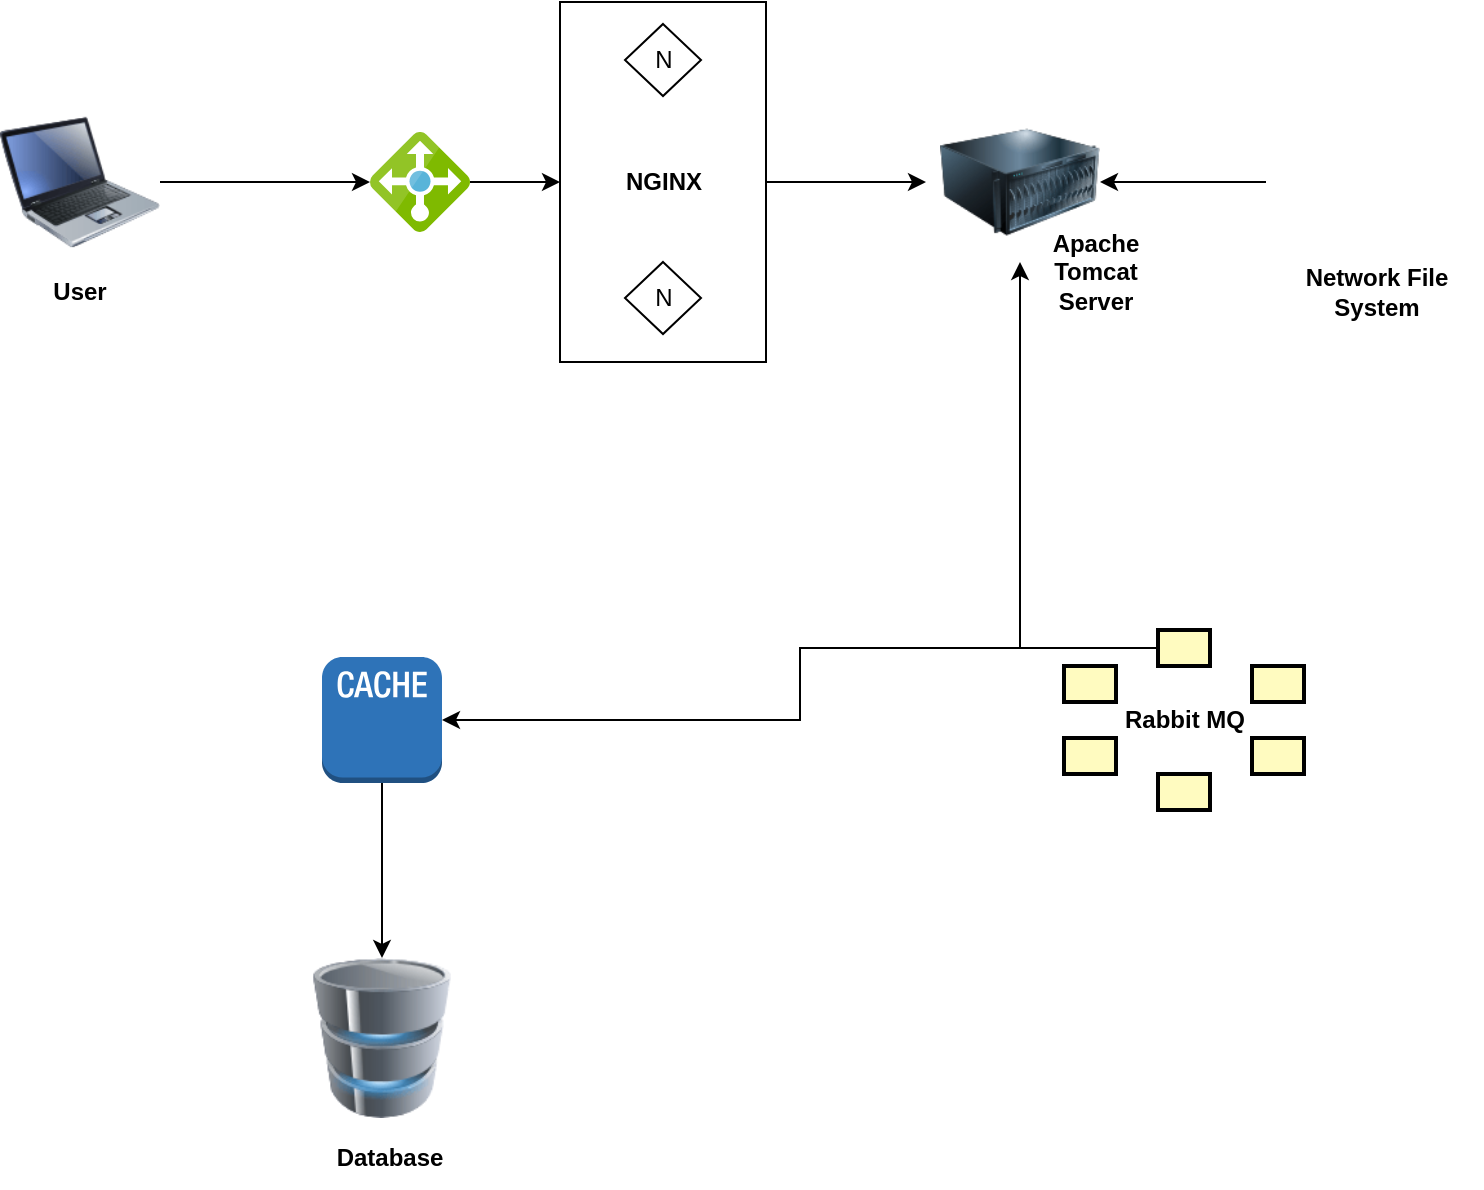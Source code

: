 <mxfile border="50" scale="3" compressed="false" locked="false" version="24.6.5" type="github">
  <diagram name="DevOps Project Architecture" id="YmL12bMKpDGza6XwsDPr">
    <mxGraphModel dx="2388" dy="1708" grid="0" gridSize="10" guides="1" tooltips="1" connect="1" arrows="1" fold="1" page="0" pageScale="1" pageWidth="827" pageHeight="1169" background="none" math="1" shadow="0">
      <root>
        <mxCell id="X5NqExCQtvZxIxQ7pmgY-0" />
        <mxCell id="1" parent="X5NqExCQtvZxIxQ7pmgY-0" />
        <mxCell id="ph_Hx_0I56IZvdiPEwpl-5" value="" style="edgeStyle=orthogonalEdgeStyle;rounded=0;orthogonalLoop=1;jettySize=auto;html=1;" edge="1" parent="1" source="ph_Hx_0I56IZvdiPEwpl-1" target="ph_Hx_0I56IZvdiPEwpl-4">
          <mxGeometry relative="1" as="geometry" />
        </mxCell>
        <object label="" placeholders="1" Users="User" id="ph_Hx_0I56IZvdiPEwpl-1">
          <mxCell style="image;html=1;image=img/lib/clip_art/computers/Laptop_128x128.png" vertex="1" parent="1">
            <mxGeometry x="-723" y="-421" width="80" height="80" as="geometry" />
          </mxCell>
        </object>
        <mxCell id="ph_Hx_0I56IZvdiPEwpl-3" value="&lt;b&gt;User&lt;/b&gt;" style="text;strokeColor=none;align=center;fillColor=none;html=1;verticalAlign=middle;whiteSpace=wrap;rounded=0;" vertex="1" parent="1">
          <mxGeometry x="-713" y="-341" width="60" height="30" as="geometry" />
        </mxCell>
        <mxCell id="ph_Hx_0I56IZvdiPEwpl-7" value="" style="edgeStyle=orthogonalEdgeStyle;rounded=0;orthogonalLoop=1;jettySize=auto;html=1;" edge="1" parent="1" source="ph_Hx_0I56IZvdiPEwpl-4" target="ph_Hx_0I56IZvdiPEwpl-6">
          <mxGeometry relative="1" as="geometry" />
        </mxCell>
        <mxCell id="ph_Hx_0I56IZvdiPEwpl-4" value="" style="image;sketch=0;aspect=fixed;html=1;points=[];align=center;fontSize=12;image=img/lib/mscae/Load_Balancer_feature.svg;" vertex="1" parent="1">
          <mxGeometry x="-538" y="-406" width="50" height="50" as="geometry" />
        </mxCell>
        <mxCell id="ph_Hx_0I56IZvdiPEwpl-14" value="" style="edgeStyle=orthogonalEdgeStyle;rounded=0;orthogonalLoop=1;jettySize=auto;html=1;" edge="1" parent="1" source="ph_Hx_0I56IZvdiPEwpl-6">
          <mxGeometry relative="1" as="geometry">
            <mxPoint x="-260" y="-381" as="targetPoint" />
          </mxGeometry>
        </mxCell>
        <mxCell id="ph_Hx_0I56IZvdiPEwpl-6" value="" style="whiteSpace=wrap;html=1;verticalAlign=top;labelBackgroundColor=default;sketch=0;" vertex="1" parent="1">
          <mxGeometry x="-443" y="-471" width="103" height="180" as="geometry" />
        </mxCell>
        <mxCell id="ph_Hx_0I56IZvdiPEwpl-8" value="" style="rhombus;whiteSpace=wrap;html=1;" vertex="1" parent="1">
          <mxGeometry x="-410.5" y="-460" width="38" height="36" as="geometry" />
        </mxCell>
        <mxCell id="ph_Hx_0I56IZvdiPEwpl-9" value="" style="rhombus;whiteSpace=wrap;html=1;" vertex="1" parent="1">
          <mxGeometry x="-410.5" y="-341" width="38" height="36" as="geometry" />
        </mxCell>
        <mxCell id="ph_Hx_0I56IZvdiPEwpl-10" value="N" style="text;strokeColor=none;align=center;fillColor=none;html=1;verticalAlign=middle;whiteSpace=wrap;rounded=0;" vertex="1" parent="1">
          <mxGeometry x="-421.5" y="-457" width="60" height="30" as="geometry" />
        </mxCell>
        <mxCell id="ph_Hx_0I56IZvdiPEwpl-11" value="N" style="text;strokeColor=none;align=center;fillColor=none;html=1;verticalAlign=middle;whiteSpace=wrap;rounded=0;" vertex="1" parent="1">
          <mxGeometry x="-421.5" y="-338" width="60" height="30" as="geometry" />
        </mxCell>
        <mxCell id="ph_Hx_0I56IZvdiPEwpl-12" value="&lt;b&gt;NGINX&lt;/b&gt;" style="text;strokeColor=none;align=center;fillColor=none;html=1;verticalAlign=middle;whiteSpace=wrap;rounded=0;" vertex="1" parent="1">
          <mxGeometry x="-421.5" y="-396" width="60" height="30" as="geometry" />
        </mxCell>
        <mxCell id="ph_Hx_0I56IZvdiPEwpl-15" value="" style="image;html=1;image=img/lib/clip_art/computers/Server_128x128.png" vertex="1" parent="1">
          <mxGeometry x="-253" y="-421" width="80" height="80" as="geometry" />
        </mxCell>
        <mxCell id="ph_Hx_0I56IZvdiPEwpl-16" value="&lt;b&gt;Apache Tomcat Server&lt;/b&gt;" style="text;strokeColor=none;align=center;fillColor=none;html=1;verticalAlign=middle;whiteSpace=wrap;rounded=0;" vertex="1" parent="1">
          <mxGeometry x="-213" y="-356" width="76" height="39" as="geometry" />
        </mxCell>
        <mxCell id="ph_Hx_0I56IZvdiPEwpl-18" value="" style="edgeStyle=orthogonalEdgeStyle;rounded=0;orthogonalLoop=1;jettySize=auto;html=1;" edge="1" parent="1" source="ph_Hx_0I56IZvdiPEwpl-17" target="ph_Hx_0I56IZvdiPEwpl-15">
          <mxGeometry relative="1" as="geometry" />
        </mxCell>
        <mxCell id="ph_Hx_0I56IZvdiPEwpl-17" value="" style="shape=image;html=1;verticalAlign=top;verticalLabelPosition=bottom;labelBackgroundColor=#ffffff;imageAspect=0;aspect=fixed;image=https://cdn4.iconfinder.com/data/icons/dellios_system_icons/png_128/network.png" vertex="1" parent="1">
          <mxGeometry x="-90" y="-432" width="102" height="102" as="geometry" />
        </mxCell>
        <mxCell id="ph_Hx_0I56IZvdiPEwpl-19" value="&lt;b&gt;Network File System&lt;/b&gt;" style="text;strokeColor=none;align=center;fillColor=none;html=1;verticalAlign=middle;whiteSpace=wrap;rounded=0;" vertex="1" parent="1">
          <mxGeometry x="-87" y="-341" width="105" height="30" as="geometry" />
        </mxCell>
        <mxCell id="ph_Hx_0I56IZvdiPEwpl-46" style="edgeStyle=orthogonalEdgeStyle;rounded=0;orthogonalLoop=1;jettySize=auto;html=1;" edge="1" parent="1" source="ph_Hx_0I56IZvdiPEwpl-20" target="ph_Hx_0I56IZvdiPEwpl-15">
          <mxGeometry relative="1" as="geometry" />
        </mxCell>
        <mxCell id="ph_Hx_0I56IZvdiPEwpl-20" value="" style="strokeWidth=2;dashed=0;align=center;fontSize=8;shape=rect;fillColor=#fffbc0;strokeColor=#000000;" vertex="1" parent="1">
          <mxGeometry x="-144" y="-157" width="26" height="18" as="geometry" />
        </mxCell>
        <mxCell id="ph_Hx_0I56IZvdiPEwpl-21" value="" style="strokeWidth=2;dashed=0;align=center;fontSize=8;shape=rect;fillColor=#fffbc0;strokeColor=#000000;" vertex="1" parent="1">
          <mxGeometry x="-191" y="-139" width="26" height="18" as="geometry" />
        </mxCell>
        <mxCell id="ph_Hx_0I56IZvdiPEwpl-22" value="" style="strokeWidth=2;dashed=0;align=center;fontSize=8;shape=rect;fillColor=#fffbc0;strokeColor=#000000;" vertex="1" parent="1">
          <mxGeometry x="-97" y="-139" width="26" height="18" as="geometry" />
        </mxCell>
        <mxCell id="ph_Hx_0I56IZvdiPEwpl-23" value="" style="strokeWidth=2;dashed=0;align=center;fontSize=8;shape=rect;fillColor=#fffbc0;strokeColor=#000000;" vertex="1" parent="1">
          <mxGeometry x="-191" y="-103" width="26" height="18" as="geometry" />
        </mxCell>
        <mxCell id="ph_Hx_0I56IZvdiPEwpl-24" value="" style="strokeWidth=2;dashed=0;align=center;fontSize=8;shape=rect;fillColor=#fffbc0;strokeColor=#000000;" vertex="1" parent="1">
          <mxGeometry x="-97" y="-103" width="26" height="18" as="geometry" />
        </mxCell>
        <mxCell id="ph_Hx_0I56IZvdiPEwpl-25" value="" style="strokeWidth=2;dashed=0;align=center;fontSize=8;shape=rect;fillColor=#fffbc0;strokeColor=#000000;" vertex="1" parent="1">
          <mxGeometry x="-144" y="-85" width="26" height="18" as="geometry" />
        </mxCell>
        <mxCell id="ph_Hx_0I56IZvdiPEwpl-35" value="&lt;b&gt;Rabbit MQ&lt;/b&gt;" style="text;strokeColor=none;align=center;fillColor=none;html=1;verticalAlign=middle;whiteSpace=wrap;rounded=0;" vertex="1" parent="1">
          <mxGeometry x="-162.5" y="-127" width="63" height="30" as="geometry" />
        </mxCell>
        <mxCell id="ph_Hx_0I56IZvdiPEwpl-45" style="edgeStyle=orthogonalEdgeStyle;rounded=0;orthogonalLoop=1;jettySize=auto;html=1;" edge="1" parent="1" source="ph_Hx_0I56IZvdiPEwpl-36" target="ph_Hx_0I56IZvdiPEwpl-43">
          <mxGeometry relative="1" as="geometry" />
        </mxCell>
        <mxCell id="ph_Hx_0I56IZvdiPEwpl-36" value="" style="outlineConnect=0;dashed=0;verticalLabelPosition=bottom;verticalAlign=top;align=center;html=1;shape=mxgraph.aws3.cache_node;fillColor=#2E73B8;gradientColor=none;" vertex="1" parent="1">
          <mxGeometry x="-562" y="-143.5" width="60" height="63" as="geometry" />
        </mxCell>
        <mxCell id="ph_Hx_0I56IZvdiPEwpl-43" value="" style="image;html=1;image=img/lib/clip_art/computers/Database_128x128.png" vertex="1" parent="1">
          <mxGeometry x="-572" y="7" width="80" height="80" as="geometry" />
        </mxCell>
        <mxCell id="ph_Hx_0I56IZvdiPEwpl-47" style="edgeStyle=orthogonalEdgeStyle;rounded=0;orthogonalLoop=1;jettySize=auto;html=1;entryX=1;entryY=0.5;entryDx=0;entryDy=0;entryPerimeter=0;" edge="1" parent="1" source="ph_Hx_0I56IZvdiPEwpl-20" target="ph_Hx_0I56IZvdiPEwpl-36">
          <mxGeometry relative="1" as="geometry" />
        </mxCell>
        <mxCell id="ph_Hx_0I56IZvdiPEwpl-48" value="&lt;b&gt;Database&lt;/b&gt;" style="text;strokeColor=none;align=center;fillColor=none;html=1;verticalAlign=middle;whiteSpace=wrap;rounded=0;" vertex="1" parent="1">
          <mxGeometry x="-572" y="92" width="88" height="30" as="geometry" />
        </mxCell>
      </root>
    </mxGraphModel>
  </diagram>
</mxfile>
